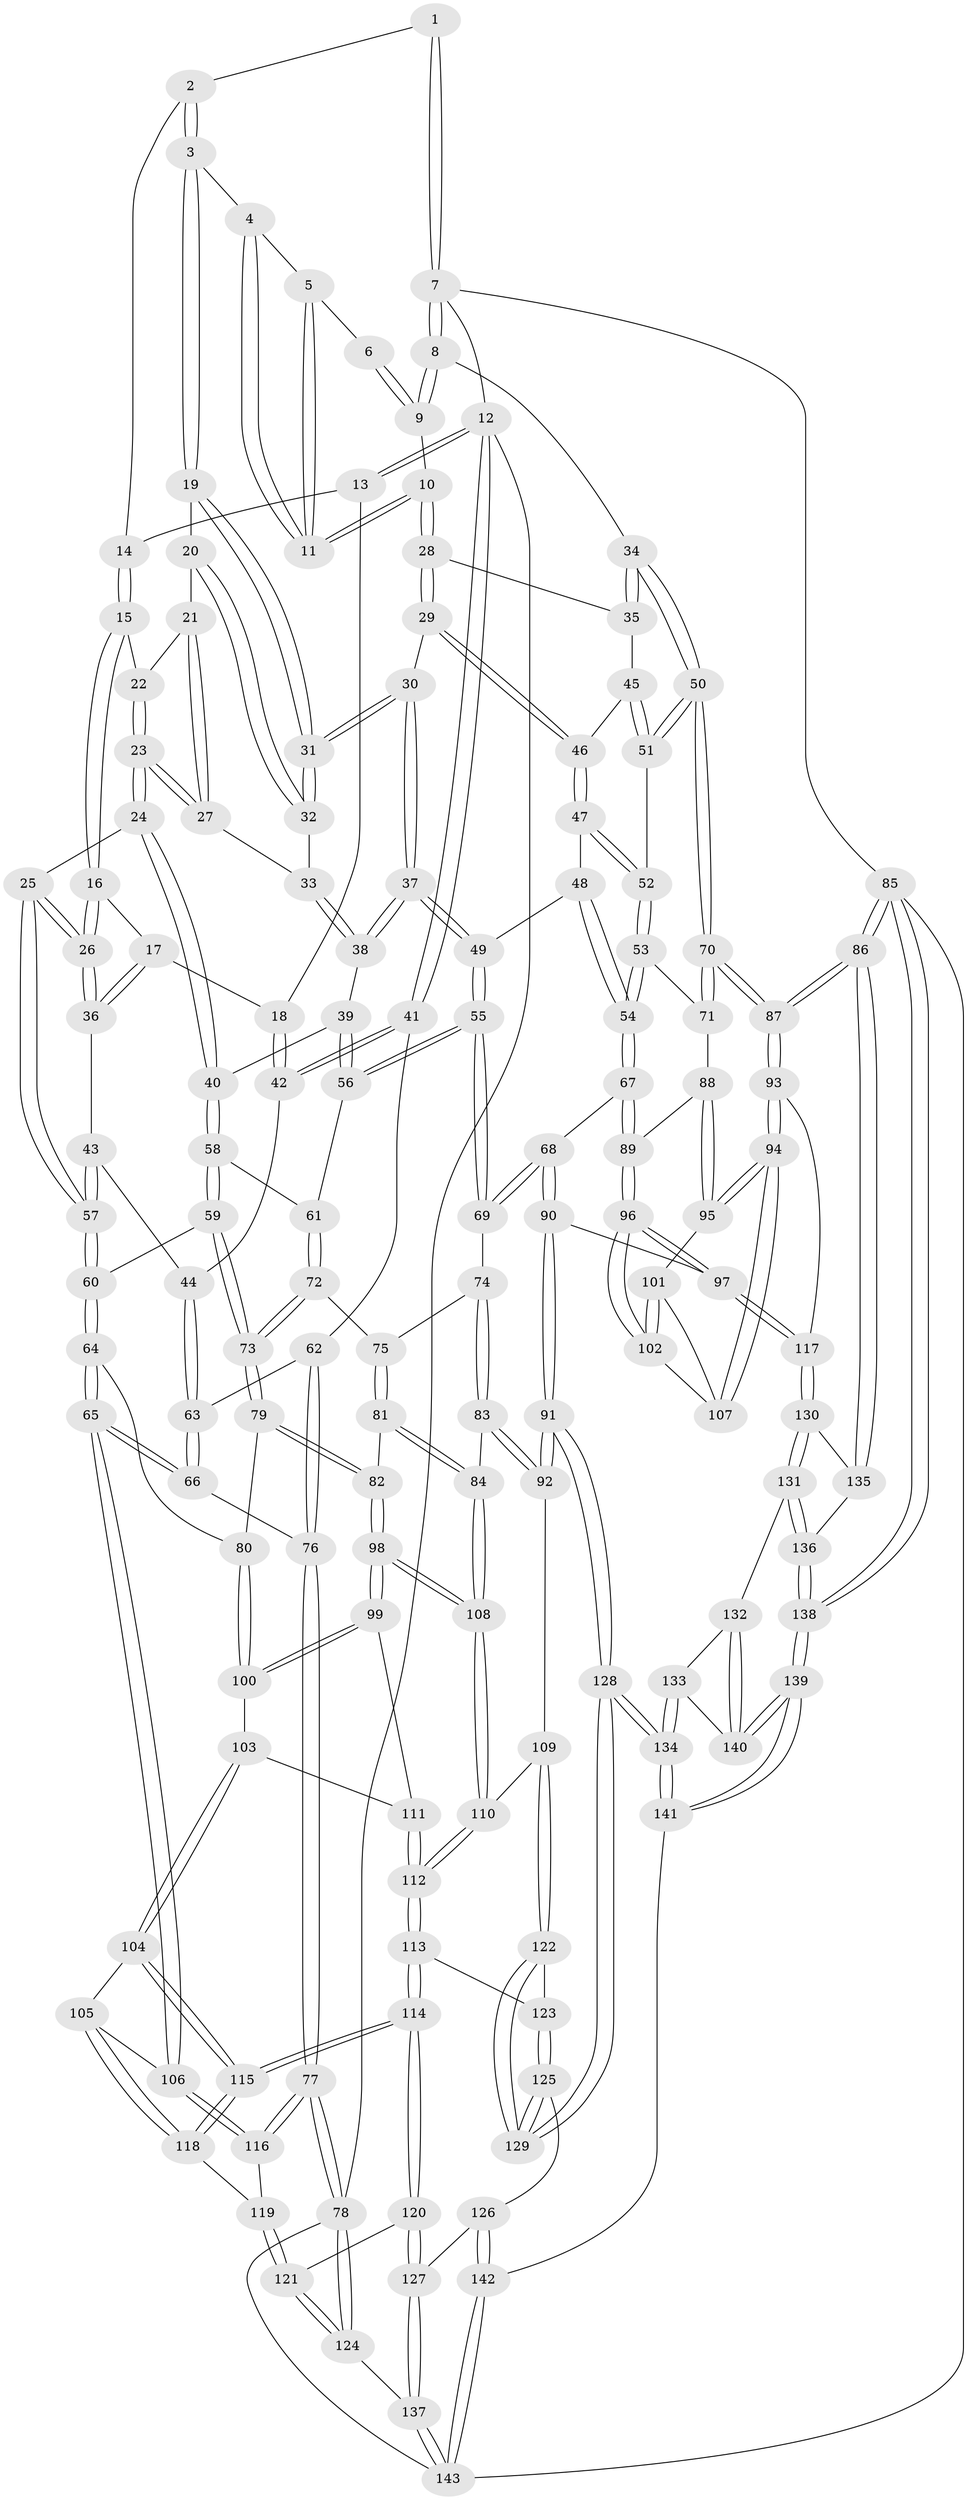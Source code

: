 // Generated by graph-tools (version 1.1) at 2025/27/03/09/25 03:27:08]
// undirected, 143 vertices, 354 edges
graph export_dot {
graph [start="1"]
  node [color=gray90,style=filled];
  1 [pos="+0.8525624952779133+0"];
  2 [pos="+0.6397314812059747+0"];
  3 [pos="+0.6778013045551716+0.056373128097102564"];
  4 [pos="+0.7262719724898845+0.0744726539028655"];
  5 [pos="+0.8217764922047428+0"];
  6 [pos="+0.8317622106835225+0"];
  7 [pos="+1+0"];
  8 [pos="+1+0.08494474775468908"];
  9 [pos="+0.8867253737670032+0.09732175932407153"];
  10 [pos="+0.8085421625366667+0.1227208981974446"];
  11 [pos="+0.8042823359172078+0.11930999339209766"];
  12 [pos="+0+0"];
  13 [pos="+0.23716252286650585+0"];
  14 [pos="+0.39106250064218+0"];
  15 [pos="+0.38755947742316577+0"];
  16 [pos="+0.28253310649812274+0.061521800648217786"];
  17 [pos="+0.1969815306692472+0.12287152494140786"];
  18 [pos="+0.14655305452568007+0.13305122539276937"];
  19 [pos="+0.6475380185870422+0.09302213113914562"];
  20 [pos="+0.5911864579200329+0.1076138640849397"];
  21 [pos="+0.5555202663319369+0.09935777859000088"];
  22 [pos="+0.4146456413460142+0"];
  23 [pos="+0.416378530587885+0.20439610097751004"];
  24 [pos="+0.405068145786825+0.2274713530620927"];
  25 [pos="+0.36496686214420787+0.23768608007105943"];
  26 [pos="+0.3638416762237953+0.23721396626730845"];
  27 [pos="+0.47247172738096255+0.18355770520011086"];
  28 [pos="+0.8016527727386759+0.17667462898495687"];
  29 [pos="+0.7902343957348922+0.21193722841840124"];
  30 [pos="+0.672862453991501+0.22287284628979714"];
  31 [pos="+0.6662344846129453+0.19355767110512956"];
  32 [pos="+0.5638039395428149+0.18671838295857127"];
  33 [pos="+0.5612781975302884+0.19276336121604654"];
  34 [pos="+1+0.2111161835264365"];
  35 [pos="+0.9254474868964548+0.2133314888018491"];
  36 [pos="+0.3432212689259377+0.23344230214898617"];
  37 [pos="+0.6438172405177626+0.27062163206423023"];
  38 [pos="+0.5806913250253204+0.25201519855836674"];
  39 [pos="+0.5227074503833519+0.2751358640347982"];
  40 [pos="+0.45740712065458755+0.27879950956813837"];
  41 [pos="+0+0"];
  42 [pos="+0.12947583306999838+0.1425921027258532"];
  43 [pos="+0.18981573984297553+0.26978018729504216"];
  44 [pos="+0.12537170596015038+0.2500845037862287"];
  45 [pos="+0.818512103211024+0.2451929424159969"];
  46 [pos="+0.7998496495288918+0.23516869818380973"];
  47 [pos="+0.7827616293691734+0.27608369005587585"];
  48 [pos="+0.7719835056219179+0.2856183887807849"];
  49 [pos="+0.6553229919963397+0.31449085287897355"];
  50 [pos="+1+0.21248017328304653"];
  51 [pos="+0.9019423797661369+0.3213148244466654"];
  52 [pos="+0.8387336450839915+0.3976293399091518"];
  53 [pos="+0.8213924700309482+0.43358524549967103"];
  54 [pos="+0.728101435637628+0.46092099038935636"];
  55 [pos="+0.6538268226657491+0.42686526316066536"];
  56 [pos="+0.6031605259133228+0.41755129918913303"];
  57 [pos="+0.29913262425402976+0.405683882257955"];
  58 [pos="+0.4630142330020654+0.32416853944176227"];
  59 [pos="+0.3595858159436211+0.44260109303725825"];
  60 [pos="+0.2991450815735701+0.4342479815963682"];
  61 [pos="+0.5273055853835628+0.41680380433350894"];
  62 [pos="+0+0.2583851584121392"];
  63 [pos="+0.12161291543869934+0.25493278487866405"];
  64 [pos="+0.23974172769484992+0.48632432031413647"];
  65 [pos="+0.1949694844420883+0.51868114328918"];
  66 [pos="+0.08724285370148402+0.422899340283246"];
  67 [pos="+0.7126473420418596+0.4678094285979851"];
  68 [pos="+0.7094242222658955+0.4686317145580044"];
  69 [pos="+0.6688555365594964+0.444188008327399"];
  70 [pos="+1+0.43789064181474696"];
  71 [pos="+0.9189030991898286+0.48916410972694385"];
  72 [pos="+0.4539809357090485+0.47550083640249996"];
  73 [pos="+0.42865019399722853+0.47828068838367316"];
  74 [pos="+0.5701259155521115+0.5284592588568827"];
  75 [pos="+0.4891204441152751+0.5178505140621714"];
  76 [pos="+0+0.4437496425368764"];
  77 [pos="+0+0.6510823752119597"];
  78 [pos="+0+0.9134918289604906"];
  79 [pos="+0.4140605019516039+0.5685030923432426"];
  80 [pos="+0.40653580759100527+0.5767417313886658"];
  81 [pos="+0.5029673167668945+0.5917698960230782"];
  82 [pos="+0.4767772092011663+0.5918434010349262"];
  83 [pos="+0.5386162003366768+0.6112643999464321"];
  84 [pos="+0.5197163061416581+0.604508808287627"];
  85 [pos="+1+1"];
  86 [pos="+1+1"];
  87 [pos="+1+0.7478262846419996"];
  88 [pos="+0.9046892968609819+0.5516164582721965"];
  89 [pos="+0.8542296369063009+0.586064367927298"];
  90 [pos="+0.6919086910098687+0.7279186139722519"];
  91 [pos="+0.6657163435262764+0.7374889399419413"];
  92 [pos="+0.6286048020084346+0.7225555757645985"];
  93 [pos="+1+0.7206222053701298"];
  94 [pos="+0.9981503024750854+0.6757852368423031"];
  95 [pos="+0.9263170062980436+0.5928485059549005"];
  96 [pos="+0.8384970114612154+0.6374141221484595"];
  97 [pos="+0.7253609977176273+0.7376865534876965"];
  98 [pos="+0.42399815039426214+0.655048853015058"];
  99 [pos="+0.4143175810165104+0.6422121808807079"];
  100 [pos="+0.3978534504543975+0.5936314196871819"];
  101 [pos="+0.91569485561447+0.6006474483492276"];
  102 [pos="+0.842639225813621+0.6375483646137251"];
  103 [pos="+0.30593452697430923+0.6112593805744565"];
  104 [pos="+0.23802870055687603+0.5998329124816321"];
  105 [pos="+0.19864112459110583+0.5429081686424239"];
  106 [pos="+0.19461442492337178+0.524540375308576"];
  107 [pos="+0.876490375023724+0.6416299777060642"];
  108 [pos="+0.43254243557732325+0.6763818626094166"];
  109 [pos="+0.4532187632842837+0.7328337826738106"];
  110 [pos="+0.4364954005657705+0.7309312603311761"];
  111 [pos="+0.3533423461753044+0.6519630340952511"];
  112 [pos="+0.3819027923309963+0.7641238708065741"];
  113 [pos="+0.3765398516350964+0.7689076919881341"];
  114 [pos="+0.2778361241301529+0.7769305674114437"];
  115 [pos="+0.25939794516347287+0.736315464531013"];
  116 [pos="+0+0.6593739986930689"];
  117 [pos="+0.7857044546446065+0.7798736644757333"];
  118 [pos="+0.07603000095373907+0.7181436270957547"];
  119 [pos="+0.06582838851177299+0.7258663644099105"];
  120 [pos="+0.24180031158541634+0.8377462521206336"];
  121 [pos="+0.0870820734790179+0.796708816648153"];
  122 [pos="+0.49491386177170155+0.844775791356993"];
  123 [pos="+0.3908771121908259+0.7990416364340456"];
  124 [pos="+0.04008763712655164+0.8807103563513494"];
  125 [pos="+0.4179610961302946+0.9027919659790672"];
  126 [pos="+0.3879557594733399+0.9325402814343182"];
  127 [pos="+0.2413773210366168+0.8904057779909915"];
  128 [pos="+0.5787972962577135+0.9175107535447465"];
  129 [pos="+0.5586596860835992+0.9115442646845802"];
  130 [pos="+0.805160715688382+0.8336356632494155"];
  131 [pos="+0.7854558842227536+0.9091152643917889"];
  132 [pos="+0.774829814556289+0.9246293807989077"];
  133 [pos="+0.7252670879747442+0.9586135846691226"];
  134 [pos="+0.5977663855372208+1"];
  135 [pos="+0.8744747978292144+0.8853686846975144"];
  136 [pos="+0.8353968864897381+0.9740270358165595"];
  137 [pos="+0.17176021389971766+1"];
  138 [pos="+1+1"];
  139 [pos="+0.9303816328475307+1"];
  140 [pos="+0.7939907898544906+1"];
  141 [pos="+0.5783173649995287+1"];
  142 [pos="+0.39315045180923014+1"];
  143 [pos="+0.17003698241959572+1"];
  1 -- 2;
  1 -- 7;
  1 -- 7;
  2 -- 3;
  2 -- 3;
  2 -- 14;
  3 -- 4;
  3 -- 19;
  3 -- 19;
  4 -- 5;
  4 -- 11;
  4 -- 11;
  5 -- 6;
  5 -- 11;
  5 -- 11;
  6 -- 9;
  6 -- 9;
  7 -- 8;
  7 -- 8;
  7 -- 12;
  7 -- 85;
  8 -- 9;
  8 -- 9;
  8 -- 34;
  9 -- 10;
  10 -- 11;
  10 -- 11;
  10 -- 28;
  10 -- 28;
  12 -- 13;
  12 -- 13;
  12 -- 41;
  12 -- 41;
  12 -- 78;
  13 -- 14;
  13 -- 18;
  14 -- 15;
  14 -- 15;
  15 -- 16;
  15 -- 16;
  15 -- 22;
  16 -- 17;
  16 -- 26;
  16 -- 26;
  17 -- 18;
  17 -- 36;
  17 -- 36;
  18 -- 42;
  18 -- 42;
  19 -- 20;
  19 -- 31;
  19 -- 31;
  20 -- 21;
  20 -- 32;
  20 -- 32;
  21 -- 22;
  21 -- 27;
  21 -- 27;
  22 -- 23;
  22 -- 23;
  23 -- 24;
  23 -- 24;
  23 -- 27;
  23 -- 27;
  24 -- 25;
  24 -- 40;
  24 -- 40;
  25 -- 26;
  25 -- 26;
  25 -- 57;
  25 -- 57;
  26 -- 36;
  26 -- 36;
  27 -- 33;
  28 -- 29;
  28 -- 29;
  28 -- 35;
  29 -- 30;
  29 -- 46;
  29 -- 46;
  30 -- 31;
  30 -- 31;
  30 -- 37;
  30 -- 37;
  31 -- 32;
  31 -- 32;
  32 -- 33;
  33 -- 38;
  33 -- 38;
  34 -- 35;
  34 -- 35;
  34 -- 50;
  34 -- 50;
  35 -- 45;
  36 -- 43;
  37 -- 38;
  37 -- 38;
  37 -- 49;
  37 -- 49;
  38 -- 39;
  39 -- 40;
  39 -- 56;
  39 -- 56;
  40 -- 58;
  40 -- 58;
  41 -- 42;
  41 -- 42;
  41 -- 62;
  42 -- 44;
  43 -- 44;
  43 -- 57;
  43 -- 57;
  44 -- 63;
  44 -- 63;
  45 -- 46;
  45 -- 51;
  45 -- 51;
  46 -- 47;
  46 -- 47;
  47 -- 48;
  47 -- 52;
  47 -- 52;
  48 -- 49;
  48 -- 54;
  48 -- 54;
  49 -- 55;
  49 -- 55;
  50 -- 51;
  50 -- 51;
  50 -- 70;
  50 -- 70;
  51 -- 52;
  52 -- 53;
  52 -- 53;
  53 -- 54;
  53 -- 54;
  53 -- 71;
  54 -- 67;
  54 -- 67;
  55 -- 56;
  55 -- 56;
  55 -- 69;
  55 -- 69;
  56 -- 61;
  57 -- 60;
  57 -- 60;
  58 -- 59;
  58 -- 59;
  58 -- 61;
  59 -- 60;
  59 -- 73;
  59 -- 73;
  60 -- 64;
  60 -- 64;
  61 -- 72;
  61 -- 72;
  62 -- 63;
  62 -- 76;
  62 -- 76;
  63 -- 66;
  63 -- 66;
  64 -- 65;
  64 -- 65;
  64 -- 80;
  65 -- 66;
  65 -- 66;
  65 -- 106;
  65 -- 106;
  66 -- 76;
  67 -- 68;
  67 -- 89;
  67 -- 89;
  68 -- 69;
  68 -- 69;
  68 -- 90;
  68 -- 90;
  69 -- 74;
  70 -- 71;
  70 -- 71;
  70 -- 87;
  70 -- 87;
  71 -- 88;
  72 -- 73;
  72 -- 73;
  72 -- 75;
  73 -- 79;
  73 -- 79;
  74 -- 75;
  74 -- 83;
  74 -- 83;
  75 -- 81;
  75 -- 81;
  76 -- 77;
  76 -- 77;
  77 -- 78;
  77 -- 78;
  77 -- 116;
  77 -- 116;
  78 -- 124;
  78 -- 124;
  78 -- 143;
  79 -- 80;
  79 -- 82;
  79 -- 82;
  80 -- 100;
  80 -- 100;
  81 -- 82;
  81 -- 84;
  81 -- 84;
  82 -- 98;
  82 -- 98;
  83 -- 84;
  83 -- 92;
  83 -- 92;
  84 -- 108;
  84 -- 108;
  85 -- 86;
  85 -- 86;
  85 -- 138;
  85 -- 138;
  85 -- 143;
  86 -- 87;
  86 -- 87;
  86 -- 135;
  86 -- 135;
  87 -- 93;
  87 -- 93;
  88 -- 89;
  88 -- 95;
  88 -- 95;
  89 -- 96;
  89 -- 96;
  90 -- 91;
  90 -- 91;
  90 -- 97;
  91 -- 92;
  91 -- 92;
  91 -- 128;
  91 -- 128;
  92 -- 109;
  93 -- 94;
  93 -- 94;
  93 -- 117;
  94 -- 95;
  94 -- 95;
  94 -- 107;
  94 -- 107;
  95 -- 101;
  96 -- 97;
  96 -- 97;
  96 -- 102;
  96 -- 102;
  97 -- 117;
  97 -- 117;
  98 -- 99;
  98 -- 99;
  98 -- 108;
  98 -- 108;
  99 -- 100;
  99 -- 100;
  99 -- 111;
  100 -- 103;
  101 -- 102;
  101 -- 102;
  101 -- 107;
  102 -- 107;
  103 -- 104;
  103 -- 104;
  103 -- 111;
  104 -- 105;
  104 -- 115;
  104 -- 115;
  105 -- 106;
  105 -- 118;
  105 -- 118;
  106 -- 116;
  106 -- 116;
  108 -- 110;
  108 -- 110;
  109 -- 110;
  109 -- 122;
  109 -- 122;
  110 -- 112;
  110 -- 112;
  111 -- 112;
  111 -- 112;
  112 -- 113;
  112 -- 113;
  113 -- 114;
  113 -- 114;
  113 -- 123;
  114 -- 115;
  114 -- 115;
  114 -- 120;
  114 -- 120;
  115 -- 118;
  115 -- 118;
  116 -- 119;
  117 -- 130;
  117 -- 130;
  118 -- 119;
  119 -- 121;
  119 -- 121;
  120 -- 121;
  120 -- 127;
  120 -- 127;
  121 -- 124;
  121 -- 124;
  122 -- 123;
  122 -- 129;
  122 -- 129;
  123 -- 125;
  123 -- 125;
  124 -- 137;
  125 -- 126;
  125 -- 129;
  125 -- 129;
  126 -- 127;
  126 -- 142;
  126 -- 142;
  127 -- 137;
  127 -- 137;
  128 -- 129;
  128 -- 129;
  128 -- 134;
  128 -- 134;
  130 -- 131;
  130 -- 131;
  130 -- 135;
  131 -- 132;
  131 -- 136;
  131 -- 136;
  132 -- 133;
  132 -- 140;
  132 -- 140;
  133 -- 134;
  133 -- 134;
  133 -- 140;
  134 -- 141;
  134 -- 141;
  135 -- 136;
  136 -- 138;
  136 -- 138;
  137 -- 143;
  137 -- 143;
  138 -- 139;
  138 -- 139;
  139 -- 140;
  139 -- 140;
  139 -- 141;
  139 -- 141;
  141 -- 142;
  142 -- 143;
  142 -- 143;
}
